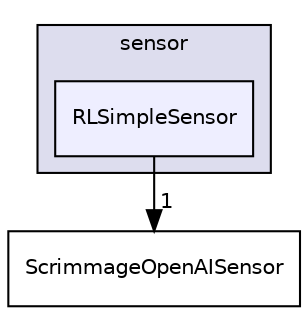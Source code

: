 digraph "/root/scrimmage/scrimmage/include/scrimmage/plugins/sensor/RLSimpleSensor" {
  compound=true
  node [ fontsize="10", fontname="Helvetica"];
  edge [ labelfontsize="10", labelfontname="Helvetica"];
  subgraph clusterdir_000479e1305f0edebbccb6008dd63eeb {
    graph [ bgcolor="#ddddee", pencolor="black", label="sensor" fontname="Helvetica", fontsize="10", URL="dir_000479e1305f0edebbccb6008dd63eeb.html"]
  dir_363d156241e6bf4507fd31f0049d6616 [shape=box, label="RLSimpleSensor", style="filled", fillcolor="#eeeeff", pencolor="black", URL="dir_363d156241e6bf4507fd31f0049d6616.html"];
  }
  dir_018bf7220a34e97bc4dd798915df6e7d [shape=box label="ScrimmageOpenAISensor" URL="dir_018bf7220a34e97bc4dd798915df6e7d.html"];
  dir_363d156241e6bf4507fd31f0049d6616->dir_018bf7220a34e97bc4dd798915df6e7d [headlabel="1", labeldistance=1.5 headhref="dir_000142_000146.html"];
}
